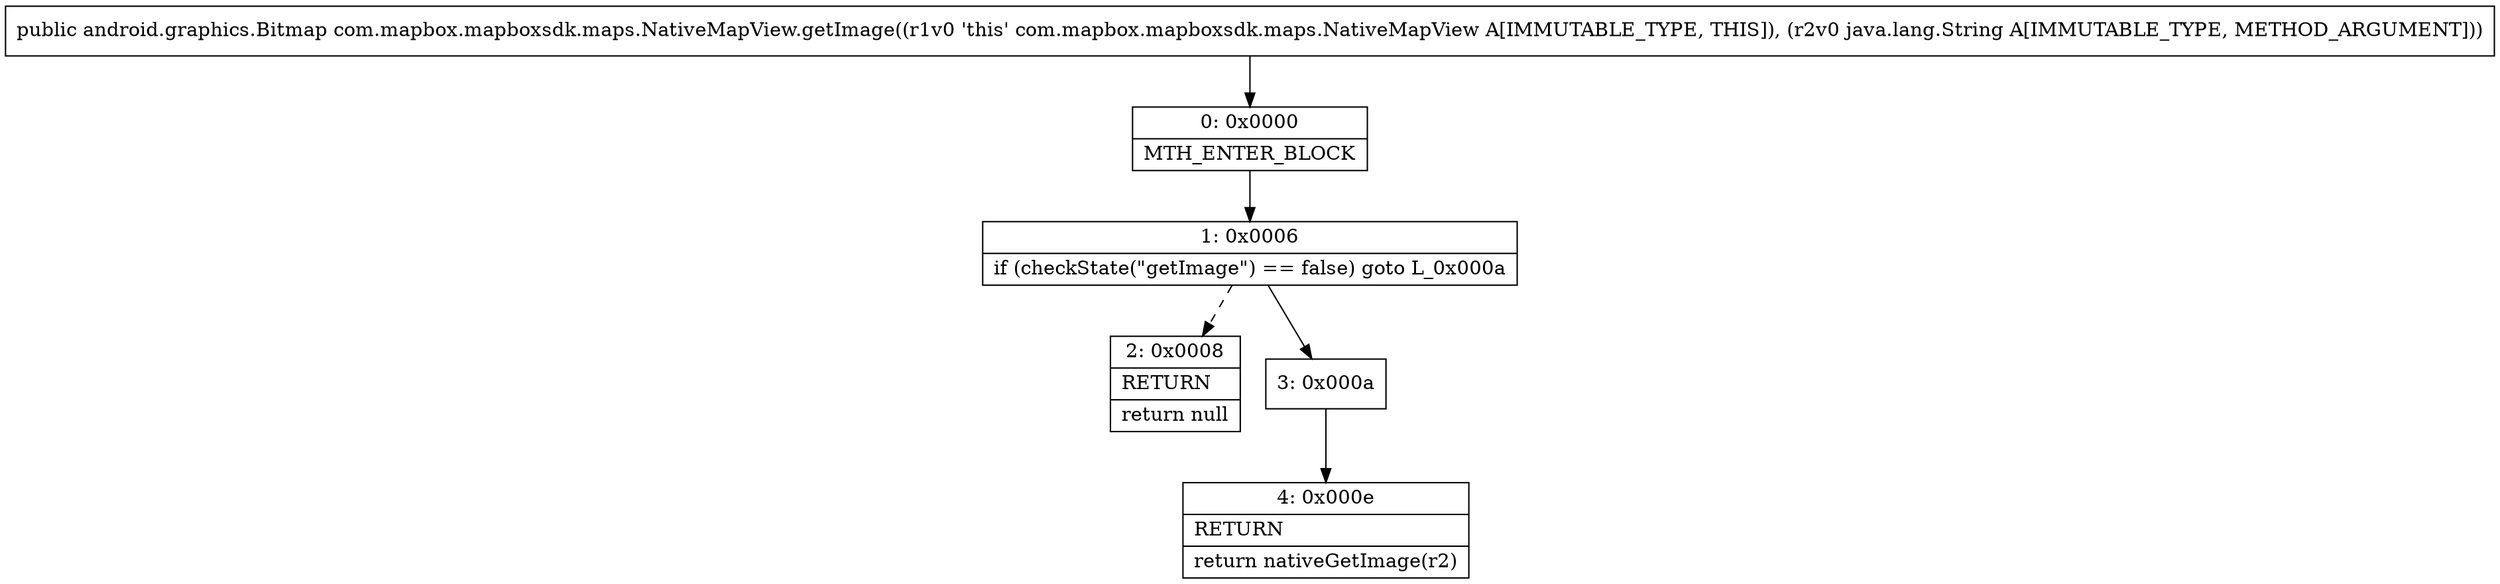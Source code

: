 digraph "CFG forcom.mapbox.mapboxsdk.maps.NativeMapView.getImage(Ljava\/lang\/String;)Landroid\/graphics\/Bitmap;" {
Node_0 [shape=record,label="{0\:\ 0x0000|MTH_ENTER_BLOCK\l}"];
Node_1 [shape=record,label="{1\:\ 0x0006|if (checkState(\"getImage\") == false) goto L_0x000a\l}"];
Node_2 [shape=record,label="{2\:\ 0x0008|RETURN\l|return null\l}"];
Node_3 [shape=record,label="{3\:\ 0x000a}"];
Node_4 [shape=record,label="{4\:\ 0x000e|RETURN\l|return nativeGetImage(r2)\l}"];
MethodNode[shape=record,label="{public android.graphics.Bitmap com.mapbox.mapboxsdk.maps.NativeMapView.getImage((r1v0 'this' com.mapbox.mapboxsdk.maps.NativeMapView A[IMMUTABLE_TYPE, THIS]), (r2v0 java.lang.String A[IMMUTABLE_TYPE, METHOD_ARGUMENT])) }"];
MethodNode -> Node_0;
Node_0 -> Node_1;
Node_1 -> Node_2[style=dashed];
Node_1 -> Node_3;
Node_3 -> Node_4;
}

